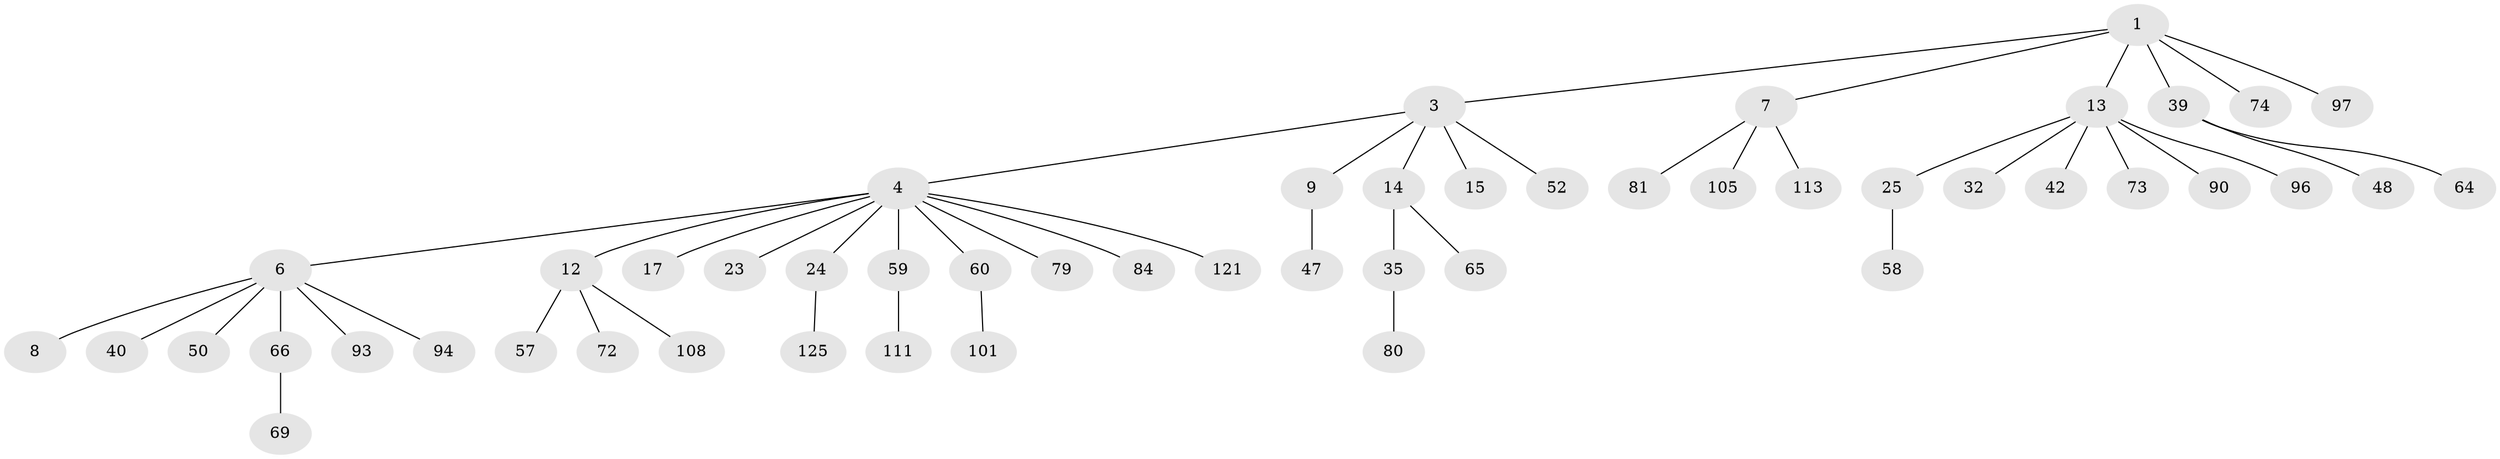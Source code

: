 // original degree distribution, {5: 0.0390625, 4: 0.046875, 7: 0.015625, 6: 0.015625, 3: 0.140625, 2: 0.234375, 1: 0.5078125}
// Generated by graph-tools (version 1.1) at 2025/19/03/04/25 18:19:06]
// undirected, 51 vertices, 50 edges
graph export_dot {
graph [start="1"]
  node [color=gray90,style=filled];
  1 [super="+2+34+70+30"];
  3 [super="+38"];
  4 [super="+5+63+11+20"];
  6 [super="+33+36+31"];
  7 [super="+10+28"];
  8 [super="+54+21"];
  9 [super="+43+91+95+29+37"];
  12;
  13 [super="+16+18"];
  14 [super="+19+115"];
  15;
  17 [super="+41"];
  23 [super="+78"];
  24 [super="+26"];
  25 [super="+49"];
  32 [super="+92"];
  35 [super="+55"];
  39 [super="+104+51+45"];
  40 [super="+98+77"];
  42 [super="+118"];
  47;
  48;
  50;
  52;
  57;
  58;
  59;
  60;
  64;
  65;
  66;
  69 [super="+103"];
  72;
  73;
  74;
  79;
  80;
  81 [super="+114"];
  84;
  90;
  93;
  94;
  96;
  97;
  101;
  105;
  108;
  111;
  113;
  121 [super="+126"];
  125;
  1 -- 3;
  1 -- 74;
  1 -- 13;
  1 -- 7;
  1 -- 39;
  1 -- 97;
  3 -- 4;
  3 -- 9;
  3 -- 14;
  3 -- 15;
  3 -- 52;
  4 -- 6;
  4 -- 84;
  4 -- 23;
  4 -- 24;
  4 -- 121;
  4 -- 12;
  4 -- 60;
  4 -- 79;
  4 -- 17;
  4 -- 59;
  6 -- 8;
  6 -- 94;
  6 -- 50;
  6 -- 40;
  6 -- 66;
  6 -- 93;
  7 -- 105;
  7 -- 81;
  7 -- 113;
  9 -- 47;
  12 -- 57;
  12 -- 72;
  12 -- 108;
  13 -- 42;
  13 -- 32;
  13 -- 96;
  13 -- 73;
  13 -- 90;
  13 -- 25;
  14 -- 65;
  14 -- 35;
  24 -- 125;
  25 -- 58;
  35 -- 80;
  39 -- 64;
  39 -- 48;
  59 -- 111;
  60 -- 101;
  66 -- 69;
}

